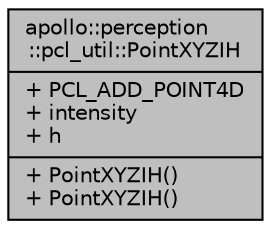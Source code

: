 digraph "apollo::perception::pcl_util::PointXYZIH"
{
  edge [fontname="Helvetica",fontsize="10",labelfontname="Helvetica",labelfontsize="10"];
  node [fontname="Helvetica",fontsize="10",shape=record];
  Node1 [label="{apollo::perception\l::pcl_util::PointXYZIH\n|+ PCL_ADD_POINT4D\l+ intensity\l+ h\l|+ PointXYZIH()\l+ PointXYZIH()\l}",height=0.2,width=0.4,color="black", fillcolor="grey75", style="filled" fontcolor="black"];
}
